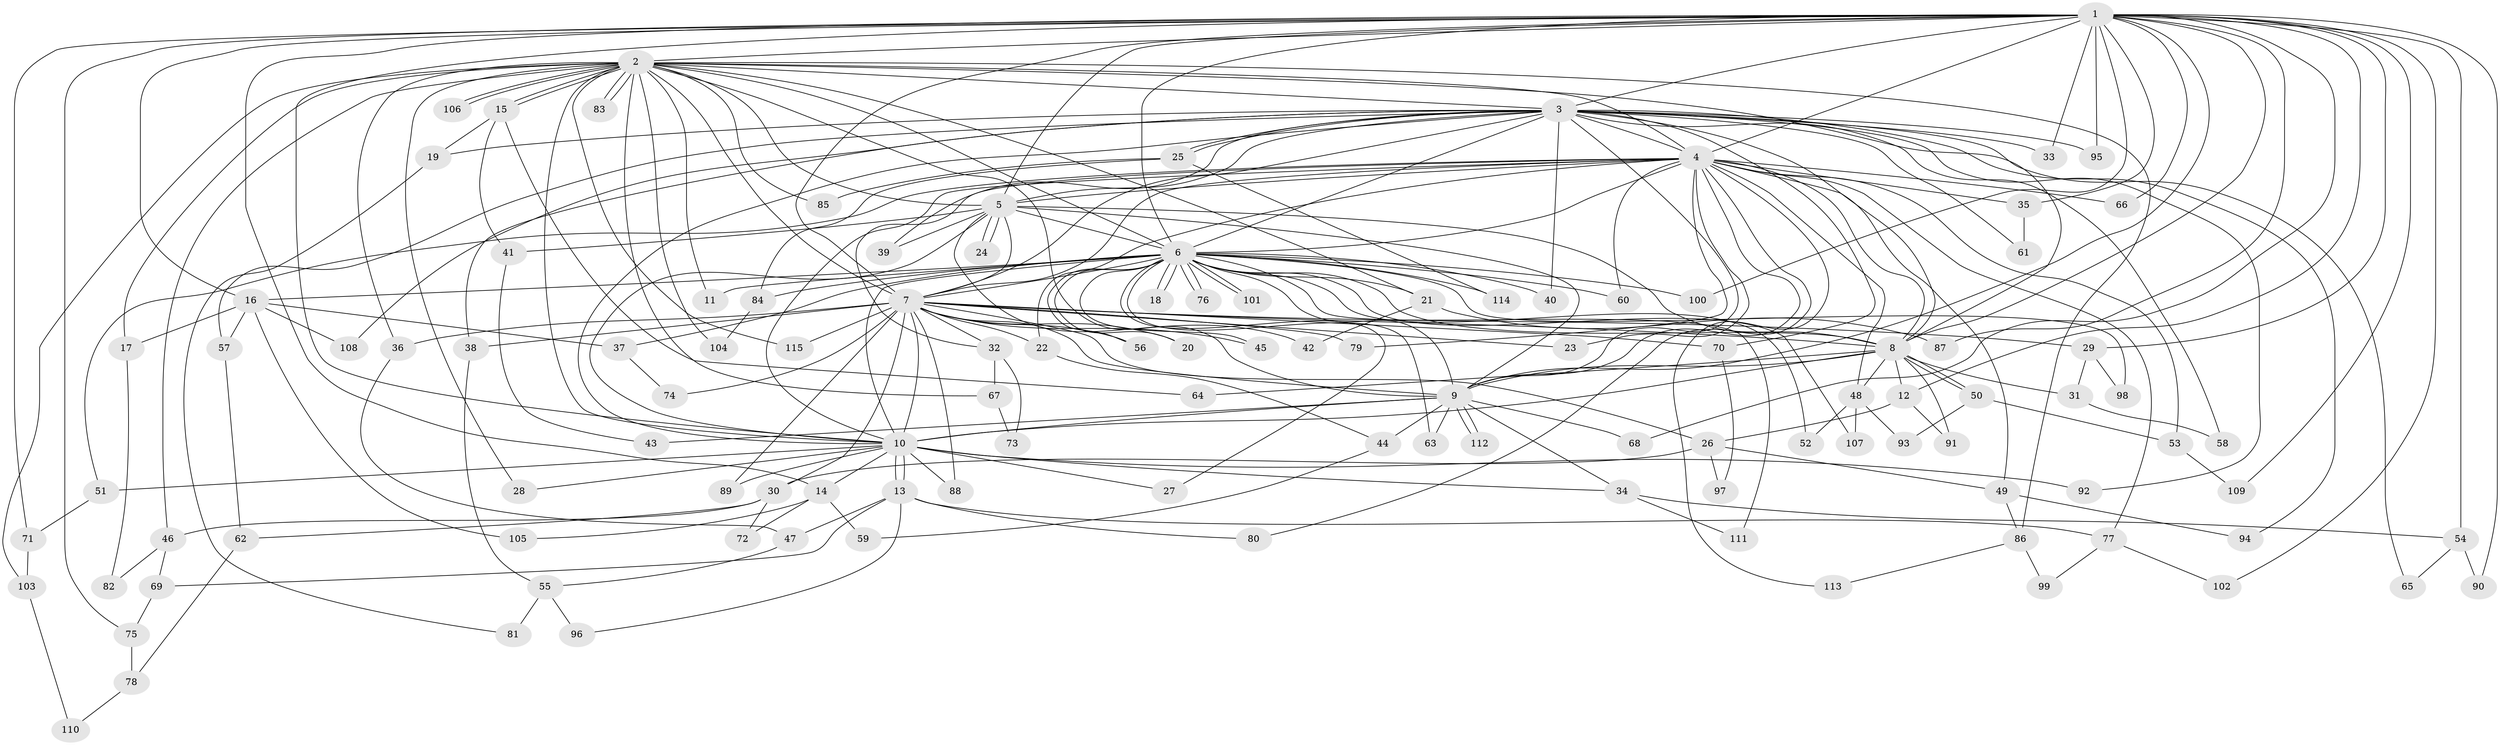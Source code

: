 // Generated by graph-tools (version 1.1) at 2025/35/03/09/25 02:35:09]
// undirected, 115 vertices, 255 edges
graph export_dot {
graph [start="1"]
  node [color=gray90,style=filled];
  1;
  2;
  3;
  4;
  5;
  6;
  7;
  8;
  9;
  10;
  11;
  12;
  13;
  14;
  15;
  16;
  17;
  18;
  19;
  20;
  21;
  22;
  23;
  24;
  25;
  26;
  27;
  28;
  29;
  30;
  31;
  32;
  33;
  34;
  35;
  36;
  37;
  38;
  39;
  40;
  41;
  42;
  43;
  44;
  45;
  46;
  47;
  48;
  49;
  50;
  51;
  52;
  53;
  54;
  55;
  56;
  57;
  58;
  59;
  60;
  61;
  62;
  63;
  64;
  65;
  66;
  67;
  68;
  69;
  70;
  71;
  72;
  73;
  74;
  75;
  76;
  77;
  78;
  79;
  80;
  81;
  82;
  83;
  84;
  85;
  86;
  87;
  88;
  89;
  90;
  91;
  92;
  93;
  94;
  95;
  96;
  97;
  98;
  99;
  100;
  101;
  102;
  103;
  104;
  105;
  106;
  107;
  108;
  109;
  110;
  111;
  112;
  113;
  114;
  115;
  1 -- 2;
  1 -- 3;
  1 -- 4;
  1 -- 5;
  1 -- 6;
  1 -- 7;
  1 -- 8;
  1 -- 9;
  1 -- 10;
  1 -- 12;
  1 -- 14;
  1 -- 16;
  1 -- 29;
  1 -- 33;
  1 -- 35;
  1 -- 54;
  1 -- 66;
  1 -- 68;
  1 -- 71;
  1 -- 75;
  1 -- 87;
  1 -- 90;
  1 -- 95;
  1 -- 100;
  1 -- 102;
  1 -- 109;
  2 -- 3;
  2 -- 4;
  2 -- 5;
  2 -- 6;
  2 -- 7;
  2 -- 8;
  2 -- 9;
  2 -- 10;
  2 -- 11;
  2 -- 15;
  2 -- 15;
  2 -- 17;
  2 -- 21;
  2 -- 28;
  2 -- 36;
  2 -- 46;
  2 -- 67;
  2 -- 83;
  2 -- 83;
  2 -- 85;
  2 -- 86;
  2 -- 103;
  2 -- 104;
  2 -- 106;
  2 -- 106;
  2 -- 115;
  3 -- 4;
  3 -- 5;
  3 -- 6;
  3 -- 7;
  3 -- 8;
  3 -- 9;
  3 -- 10;
  3 -- 19;
  3 -- 25;
  3 -- 25;
  3 -- 33;
  3 -- 38;
  3 -- 39;
  3 -- 40;
  3 -- 57;
  3 -- 58;
  3 -- 61;
  3 -- 65;
  3 -- 70;
  3 -- 92;
  3 -- 94;
  3 -- 95;
  3 -- 108;
  4 -- 5;
  4 -- 6;
  4 -- 7;
  4 -- 8;
  4 -- 9;
  4 -- 10;
  4 -- 22;
  4 -- 23;
  4 -- 32;
  4 -- 35;
  4 -- 48;
  4 -- 49;
  4 -- 51;
  4 -- 53;
  4 -- 60;
  4 -- 66;
  4 -- 77;
  4 -- 79;
  4 -- 80;
  4 -- 113;
  5 -- 6;
  5 -- 7;
  5 -- 8;
  5 -- 9;
  5 -- 10;
  5 -- 24;
  5 -- 24;
  5 -- 39;
  5 -- 41;
  5 -- 42;
  6 -- 7;
  6 -- 8;
  6 -- 9;
  6 -- 10;
  6 -- 11;
  6 -- 16;
  6 -- 18;
  6 -- 18;
  6 -- 20;
  6 -- 21;
  6 -- 27;
  6 -- 37;
  6 -- 40;
  6 -- 45;
  6 -- 52;
  6 -- 56;
  6 -- 60;
  6 -- 63;
  6 -- 76;
  6 -- 76;
  6 -- 84;
  6 -- 98;
  6 -- 100;
  6 -- 101;
  6 -- 101;
  6 -- 107;
  6 -- 111;
  6 -- 114;
  7 -- 8;
  7 -- 9;
  7 -- 10;
  7 -- 20;
  7 -- 22;
  7 -- 23;
  7 -- 26;
  7 -- 29;
  7 -- 30;
  7 -- 32;
  7 -- 36;
  7 -- 38;
  7 -- 45;
  7 -- 56;
  7 -- 70;
  7 -- 74;
  7 -- 79;
  7 -- 88;
  7 -- 89;
  7 -- 115;
  8 -- 9;
  8 -- 10;
  8 -- 12;
  8 -- 31;
  8 -- 48;
  8 -- 50;
  8 -- 50;
  8 -- 64;
  8 -- 91;
  9 -- 10;
  9 -- 34;
  9 -- 43;
  9 -- 44;
  9 -- 63;
  9 -- 68;
  9 -- 112;
  9 -- 112;
  10 -- 13;
  10 -- 13;
  10 -- 14;
  10 -- 27;
  10 -- 28;
  10 -- 34;
  10 -- 51;
  10 -- 88;
  10 -- 89;
  10 -- 92;
  12 -- 26;
  12 -- 91;
  13 -- 47;
  13 -- 69;
  13 -- 77;
  13 -- 80;
  13 -- 96;
  14 -- 59;
  14 -- 72;
  14 -- 105;
  15 -- 19;
  15 -- 41;
  15 -- 64;
  16 -- 17;
  16 -- 37;
  16 -- 57;
  16 -- 105;
  16 -- 108;
  17 -- 82;
  19 -- 81;
  21 -- 42;
  21 -- 87;
  22 -- 44;
  25 -- 84;
  25 -- 85;
  25 -- 114;
  26 -- 30;
  26 -- 49;
  26 -- 97;
  29 -- 31;
  29 -- 98;
  30 -- 46;
  30 -- 62;
  30 -- 72;
  31 -- 58;
  32 -- 67;
  32 -- 73;
  34 -- 54;
  34 -- 111;
  35 -- 61;
  36 -- 47;
  37 -- 74;
  38 -- 55;
  41 -- 43;
  44 -- 59;
  46 -- 69;
  46 -- 82;
  47 -- 55;
  48 -- 52;
  48 -- 93;
  48 -- 107;
  49 -- 86;
  49 -- 94;
  50 -- 53;
  50 -- 93;
  51 -- 71;
  53 -- 109;
  54 -- 65;
  54 -- 90;
  55 -- 81;
  55 -- 96;
  57 -- 62;
  62 -- 78;
  67 -- 73;
  69 -- 75;
  70 -- 97;
  71 -- 103;
  75 -- 78;
  77 -- 99;
  77 -- 102;
  78 -- 110;
  84 -- 104;
  86 -- 99;
  86 -- 113;
  103 -- 110;
}
